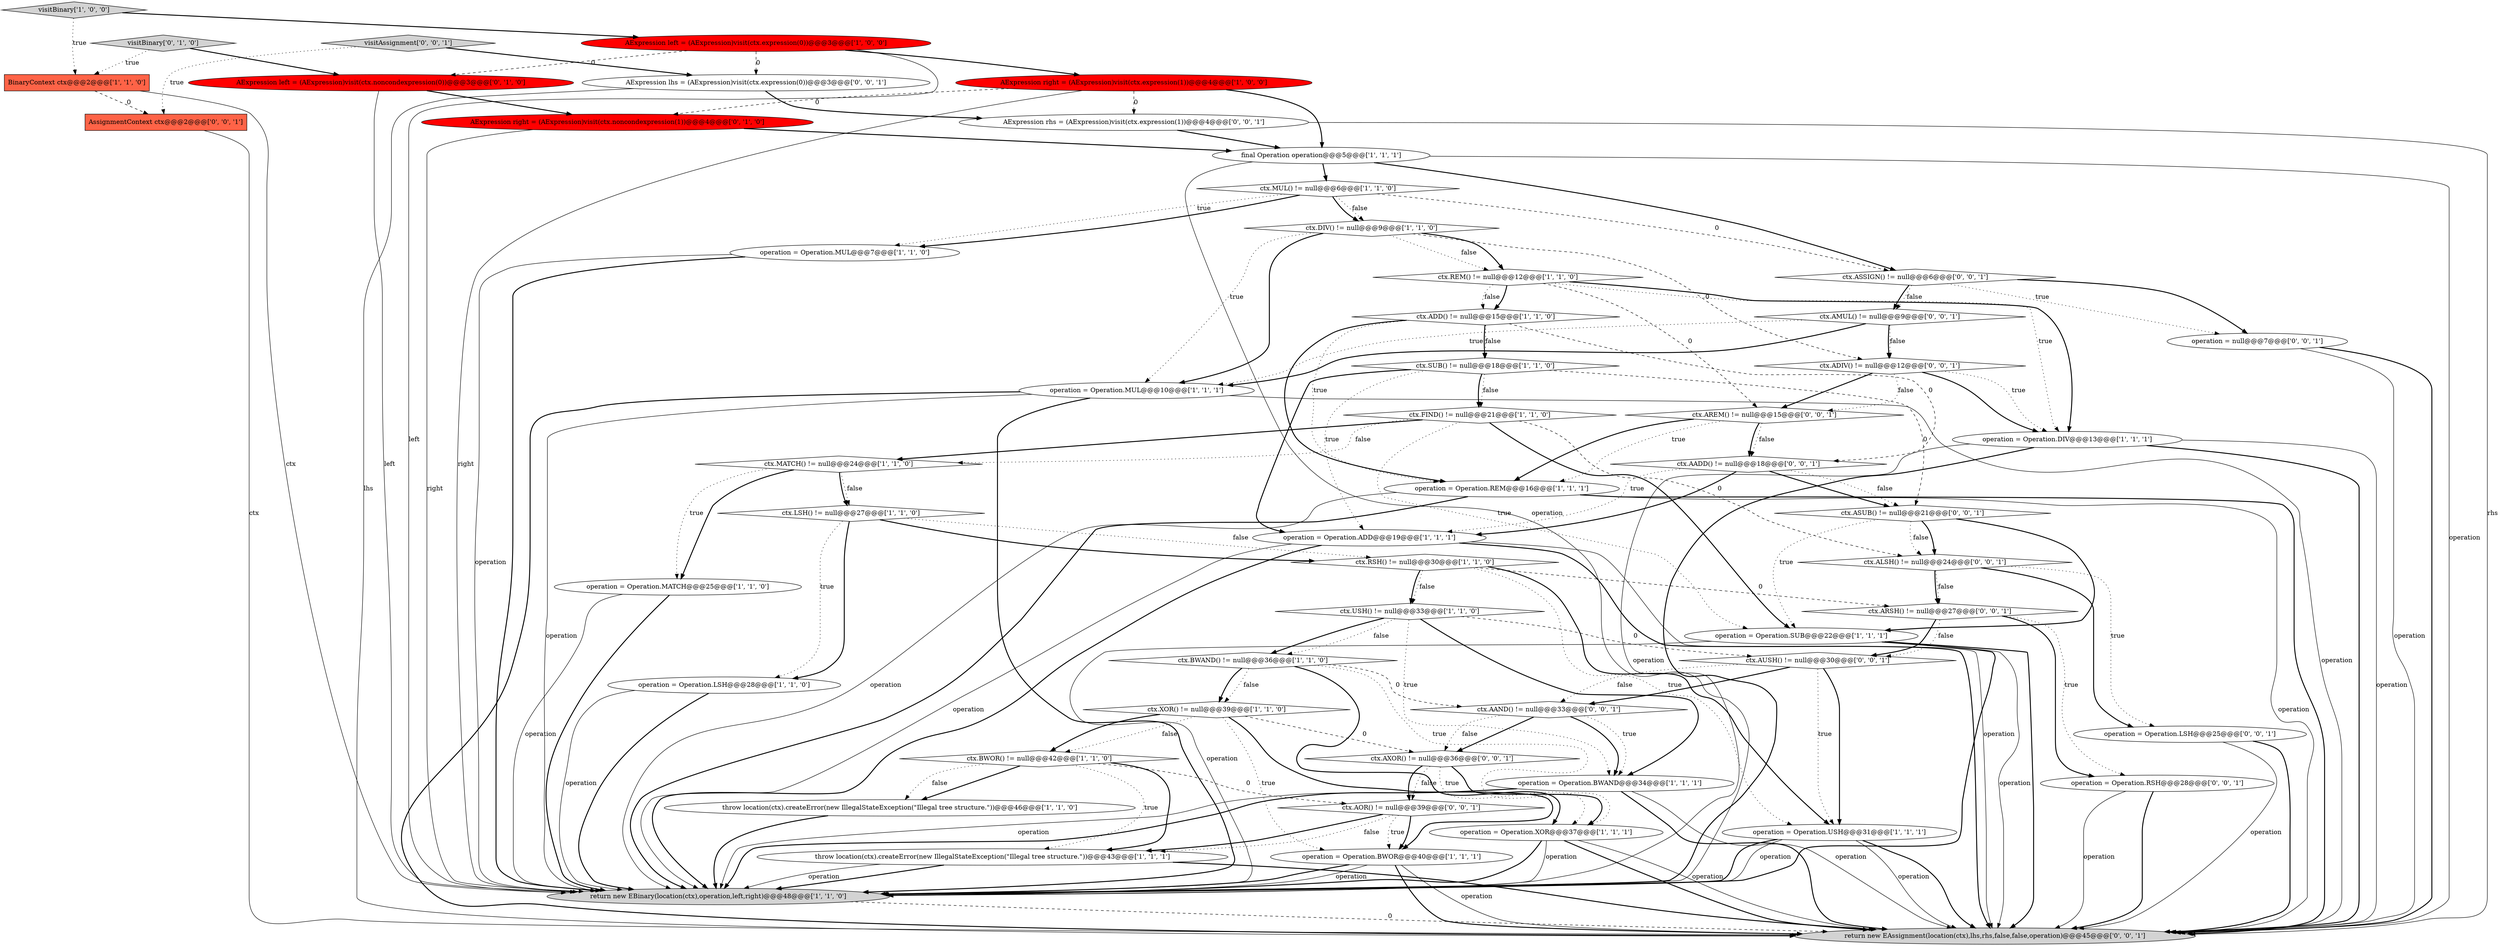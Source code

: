 digraph {
34 [style = filled, label = "AExpression right = (AExpression)visit(ctx.noncondexpression(1))@@@4@@@['0', '1', '0']", fillcolor = red, shape = ellipse image = "AAA1AAABBB2BBB"];
7 [style = filled, label = "operation = Operation.MUL@@@10@@@['1', '1', '1']", fillcolor = white, shape = ellipse image = "AAA0AAABBB1BBB"];
50 [style = filled, label = "ctx.ARSH() != null@@@27@@@['0', '0', '1']", fillcolor = white, shape = diamond image = "AAA0AAABBB3BBB"];
11 [style = filled, label = "ctx.SUB() != null@@@18@@@['1', '1', '0']", fillcolor = white, shape = diamond image = "AAA0AAABBB1BBB"];
41 [style = filled, label = "return new EAssignment(location(ctx),lhs,rhs,false,false,operation)@@@45@@@['0', '0', '1']", fillcolor = lightgray, shape = ellipse image = "AAA0AAABBB3BBB"];
3 [style = filled, label = "return new EBinary(location(ctx),operation,left,right)@@@48@@@['1', '1', '0']", fillcolor = lightgray, shape = ellipse image = "AAA0AAABBB1BBB"];
8 [style = filled, label = "operation = Operation.LSH@@@28@@@['1', '1', '0']", fillcolor = white, shape = ellipse image = "AAA0AAABBB1BBB"];
36 [style = filled, label = "AExpression rhs = (AExpression)visit(ctx.expression(1))@@@4@@@['0', '0', '1']", fillcolor = white, shape = ellipse image = "AAA0AAABBB3BBB"];
44 [style = filled, label = "operation = Operation.RSH@@@28@@@['0', '0', '1']", fillcolor = white, shape = ellipse image = "AAA0AAABBB3BBB"];
55 [style = filled, label = "ctx.AOR() != null@@@39@@@['0', '0', '1']", fillcolor = white, shape = diamond image = "AAA0AAABBB3BBB"];
31 [style = filled, label = "ctx.DIV() != null@@@9@@@['1', '1', '0']", fillcolor = white, shape = diamond image = "AAA0AAABBB1BBB"];
25 [style = filled, label = "final Operation operation@@@5@@@['1', '1', '1']", fillcolor = white, shape = ellipse image = "AAA0AAABBB1BBB"];
18 [style = filled, label = "operation = Operation.ADD@@@19@@@['1', '1', '1']", fillcolor = white, shape = ellipse image = "AAA0AAABBB1BBB"];
40 [style = filled, label = "ctx.ASUB() != null@@@21@@@['0', '0', '1']", fillcolor = white, shape = diamond image = "AAA0AAABBB3BBB"];
46 [style = filled, label = "ctx.AADD() != null@@@18@@@['0', '0', '1']", fillcolor = white, shape = diamond image = "AAA0AAABBB3BBB"];
17 [style = filled, label = "ctx.USH() != null@@@33@@@['1', '1', '0']", fillcolor = white, shape = diamond image = "AAA0AAABBB1BBB"];
13 [style = filled, label = "ctx.BWOR() != null@@@42@@@['1', '1', '0']", fillcolor = white, shape = diamond image = "AAA0AAABBB1BBB"];
0 [style = filled, label = "operation = Operation.BWOR@@@40@@@['1', '1', '1']", fillcolor = white, shape = ellipse image = "AAA0AAABBB1BBB"];
32 [style = filled, label = "throw location(ctx).createError(new IllegalStateException(\"Illegal tree structure.\"))@@@43@@@['1', '1', '1']", fillcolor = white, shape = ellipse image = "AAA0AAABBB1BBB"];
29 [style = filled, label = "ctx.MUL() != null@@@6@@@['1', '1', '0']", fillcolor = white, shape = diamond image = "AAA0AAABBB1BBB"];
14 [style = filled, label = "ctx.LSH() != null@@@27@@@['1', '1', '0']", fillcolor = white, shape = diamond image = "AAA0AAABBB1BBB"];
16 [style = filled, label = "ctx.RSH() != null@@@30@@@['1', '1', '0']", fillcolor = white, shape = diamond image = "AAA0AAABBB1BBB"];
43 [style = filled, label = "operation = null@@@7@@@['0', '0', '1']", fillcolor = white, shape = ellipse image = "AAA0AAABBB3BBB"];
35 [style = filled, label = "visitBinary['0', '1', '0']", fillcolor = lightgray, shape = diamond image = "AAA0AAABBB2BBB"];
21 [style = filled, label = "ctx.MATCH() != null@@@24@@@['1', '1', '0']", fillcolor = white, shape = diamond image = "AAA0AAABBB1BBB"];
4 [style = filled, label = "operation = Operation.DIV@@@13@@@['1', '1', '1']", fillcolor = white, shape = ellipse image = "AAA0AAABBB1BBB"];
22 [style = filled, label = "operation = Operation.BWAND@@@34@@@['1', '1', '1']", fillcolor = white, shape = ellipse image = "AAA0AAABBB1BBB"];
15 [style = filled, label = "operation = Operation.REM@@@16@@@['1', '1', '1']", fillcolor = white, shape = ellipse image = "AAA0AAABBB1BBB"];
51 [style = filled, label = "ctx.AXOR() != null@@@36@@@['0', '0', '1']", fillcolor = white, shape = diamond image = "AAA0AAABBB3BBB"];
39 [style = filled, label = "ctx.AUSH() != null@@@30@@@['0', '0', '1']", fillcolor = white, shape = diamond image = "AAA0AAABBB3BBB"];
53 [style = filled, label = "operation = Operation.LSH@@@25@@@['0', '0', '1']", fillcolor = white, shape = ellipse image = "AAA0AAABBB3BBB"];
12 [style = filled, label = "operation = Operation.XOR@@@37@@@['1', '1', '1']", fillcolor = white, shape = ellipse image = "AAA0AAABBB1BBB"];
28 [style = filled, label = "operation = Operation.MATCH@@@25@@@['1', '1', '0']", fillcolor = white, shape = ellipse image = "AAA0AAABBB1BBB"];
42 [style = filled, label = "ctx.AMUL() != null@@@9@@@['0', '0', '1']", fillcolor = white, shape = diamond image = "AAA0AAABBB3BBB"];
19 [style = filled, label = "AExpression right = (AExpression)visit(ctx.expression(1))@@@4@@@['1', '0', '0']", fillcolor = red, shape = ellipse image = "AAA1AAABBB1BBB"];
27 [style = filled, label = "BinaryContext ctx@@@2@@@['1', '1', '0']", fillcolor = tomato, shape = box image = "AAA0AAABBB1BBB"];
49 [style = filled, label = "AssignmentContext ctx@@@2@@@['0', '0', '1']", fillcolor = tomato, shape = box image = "AAA0AAABBB3BBB"];
1 [style = filled, label = "operation = Operation.SUB@@@22@@@['1', '1', '1']", fillcolor = white, shape = ellipse image = "AAA0AAABBB1BBB"];
2 [style = filled, label = "AExpression left = (AExpression)visit(ctx.expression(0))@@@3@@@['1', '0', '0']", fillcolor = red, shape = ellipse image = "AAA1AAABBB1BBB"];
38 [style = filled, label = "ctx.ASSIGN() != null@@@6@@@['0', '0', '1']", fillcolor = white, shape = diamond image = "AAA0AAABBB3BBB"];
48 [style = filled, label = "ctx.ALSH() != null@@@24@@@['0', '0', '1']", fillcolor = white, shape = diamond image = "AAA0AAABBB3BBB"];
23 [style = filled, label = "ctx.REM() != null@@@12@@@['1', '1', '0']", fillcolor = white, shape = diamond image = "AAA0AAABBB1BBB"];
33 [style = filled, label = "AExpression left = (AExpression)visit(ctx.noncondexpression(0))@@@3@@@['0', '1', '0']", fillcolor = red, shape = ellipse image = "AAA1AAABBB2BBB"];
45 [style = filled, label = "ctx.AREM() != null@@@15@@@['0', '0', '1']", fillcolor = white, shape = diamond image = "AAA0AAABBB3BBB"];
5 [style = filled, label = "operation = Operation.USH@@@31@@@['1', '1', '1']", fillcolor = white, shape = ellipse image = "AAA0AAABBB1BBB"];
52 [style = filled, label = "AExpression lhs = (AExpression)visit(ctx.expression(0))@@@3@@@['0', '0', '1']", fillcolor = white, shape = ellipse image = "AAA0AAABBB3BBB"];
20 [style = filled, label = "ctx.ADD() != null@@@15@@@['1', '1', '0']", fillcolor = white, shape = diamond image = "AAA0AAABBB1BBB"];
9 [style = filled, label = "ctx.XOR() != null@@@39@@@['1', '1', '0']", fillcolor = white, shape = diamond image = "AAA0AAABBB1BBB"];
37 [style = filled, label = "visitAssignment['0', '0', '1']", fillcolor = lightgray, shape = diamond image = "AAA0AAABBB3BBB"];
10 [style = filled, label = "throw location(ctx).createError(new IllegalStateException(\"Illegal tree structure.\"))@@@46@@@['1', '1', '0']", fillcolor = white, shape = ellipse image = "AAA0AAABBB1BBB"];
30 [style = filled, label = "ctx.FIND() != null@@@21@@@['1', '1', '0']", fillcolor = white, shape = diamond image = "AAA0AAABBB1BBB"];
47 [style = filled, label = "ctx.AAND() != null@@@33@@@['0', '0', '1']", fillcolor = white, shape = diamond image = "AAA0AAABBB3BBB"];
26 [style = filled, label = "ctx.BWAND() != null@@@36@@@['1', '1', '0']", fillcolor = white, shape = diamond image = "AAA0AAABBB1BBB"];
54 [style = filled, label = "ctx.ADIV() != null@@@12@@@['0', '0', '1']", fillcolor = white, shape = diamond image = "AAA0AAABBB3BBB"];
24 [style = filled, label = "operation = Operation.MUL@@@7@@@['1', '1', '0']", fillcolor = white, shape = ellipse image = "AAA0AAABBB1BBB"];
6 [style = filled, label = "visitBinary['1', '0', '0']", fillcolor = lightgray, shape = diamond image = "AAA0AAABBB1BBB"];
5->3 [style = bold, label=""];
13->55 [style = dashed, label="0"];
19->3 [style = solid, label="right"];
18->3 [style = bold, label=""];
3->41 [style = dashed, label="0"];
33->3 [style = solid, label="left"];
45->15 [style = dotted, label="true"];
11->40 [style = dashed, label="0"];
18->3 [style = solid, label="operation"];
14->16 [style = dotted, label="false"];
50->44 [style = bold, label=""];
52->41 [style = solid, label="lhs"];
48->53 [style = dotted, label="true"];
26->12 [style = dotted, label="true"];
26->9 [style = bold, label=""];
25->29 [style = bold, label=""];
38->42 [style = bold, label=""];
40->48 [style = dotted, label="false"];
21->28 [style = bold, label=""];
31->7 [style = dotted, label="true"];
47->22 [style = bold, label=""];
19->34 [style = dashed, label="0"];
54->4 [style = dotted, label="true"];
26->12 [style = bold, label=""];
20->46 [style = dashed, label="0"];
23->4 [style = dotted, label="true"];
0->3 [style = solid, label="operation"];
53->41 [style = bold, label=""];
47->51 [style = bold, label=""];
16->5 [style = dotted, label="true"];
15->41 [style = bold, label=""];
7->41 [style = solid, label="operation"];
5->3 [style = solid, label="operation"];
38->42 [style = dotted, label="false"];
39->5 [style = dotted, label="true"];
28->3 [style = solid, label="operation"];
39->47 [style = bold, label=""];
28->3 [style = bold, label=""];
46->18 [style = dotted, label="true"];
32->3 [style = bold, label=""];
20->15 [style = bold, label=""];
20->15 [style = dotted, label="true"];
32->3 [style = solid, label="operation"];
14->16 [style = bold, label=""];
0->3 [style = bold, label=""];
4->3 [style = bold, label=""];
18->41 [style = solid, label="operation"];
4->3 [style = solid, label="operation"];
13->32 [style = bold, label=""];
24->3 [style = solid, label="operation"];
54->45 [style = dotted, label="false"];
1->41 [style = bold, label=""];
2->3 [style = solid, label="left"];
27->3 [style = solid, label="ctx"];
43->41 [style = solid, label="operation"];
50->44 [style = dotted, label="true"];
22->41 [style = bold, label=""];
26->47 [style = dashed, label="0"];
48->50 [style = bold, label=""];
37->49 [style = dotted, label="true"];
16->17 [style = bold, label=""];
9->13 [style = dotted, label="false"];
21->28 [style = dotted, label="true"];
50->39 [style = bold, label=""];
11->18 [style = bold, label=""];
19->25 [style = bold, label=""];
6->2 [style = bold, label=""];
12->41 [style = bold, label=""];
13->32 [style = dotted, label="true"];
5->41 [style = solid, label="operation"];
42->7 [style = dotted, label="true"];
36->25 [style = bold, label=""];
25->3 [style = solid, label="operation"];
36->41 [style = solid, label="rhs"];
44->41 [style = bold, label=""];
8->3 [style = solid, label="operation"];
12->3 [style = solid, label="operation"];
1->41 [style = solid, label="operation"];
29->38 [style = dashed, label="0"];
14->8 [style = bold, label=""];
42->7 [style = bold, label=""];
52->36 [style = bold, label=""];
45->46 [style = bold, label=""];
18->41 [style = bold, label=""];
46->40 [style = bold, label=""];
55->32 [style = bold, label=""];
2->33 [style = dashed, label="0"];
16->17 [style = dotted, label="false"];
24->3 [style = bold, label=""];
11->30 [style = bold, label=""];
42->54 [style = dotted, label="false"];
53->41 [style = solid, label="operation"];
45->46 [style = dotted, label="false"];
39->47 [style = dotted, label="false"];
25->38 [style = bold, label=""];
22->3 [style = solid, label="operation"];
13->10 [style = bold, label=""];
17->39 [style = dashed, label="0"];
23->20 [style = bold, label=""];
9->0 [style = dotted, label="true"];
12->41 [style = solid, label="operation"];
45->15 [style = bold, label=""];
39->5 [style = bold, label=""];
51->12 [style = bold, label=""];
21->14 [style = dotted, label="false"];
4->41 [style = solid, label="operation"];
8->3 [style = bold, label=""];
1->3 [style = bold, label=""];
29->31 [style = dotted, label="false"];
51->12 [style = dotted, label="true"];
15->3 [style = bold, label=""];
46->18 [style = bold, label=""];
51->55 [style = dotted, label="false"];
31->7 [style = bold, label=""];
4->41 [style = bold, label=""];
49->41 [style = solid, label="ctx"];
55->0 [style = dotted, label="true"];
0->41 [style = bold, label=""];
9->51 [style = dashed, label="0"];
22->41 [style = solid, label="operation"];
30->21 [style = bold, label=""];
47->51 [style = dotted, label="false"];
47->22 [style = dotted, label="true"];
30->21 [style = dotted, label="false"];
50->39 [style = dotted, label="false"];
14->8 [style = dotted, label="true"];
48->50 [style = dotted, label="false"];
16->5 [style = bold, label=""];
43->41 [style = bold, label=""];
17->22 [style = dotted, label="true"];
0->41 [style = solid, label="operation"];
32->41 [style = bold, label=""];
7->41 [style = bold, label=""];
12->3 [style = bold, label=""];
37->52 [style = bold, label=""];
13->10 [style = dotted, label="false"];
40->1 [style = dotted, label="true"];
6->27 [style = dotted, label="true"];
29->24 [style = dotted, label="true"];
31->23 [style = dotted, label="false"];
11->30 [style = dotted, label="false"];
38->43 [style = bold, label=""];
55->32 [style = dotted, label="false"];
20->11 [style = bold, label=""];
21->14 [style = bold, label=""];
54->45 [style = bold, label=""];
30->1 [style = dotted, label="true"];
17->26 [style = bold, label=""];
2->19 [style = bold, label=""];
31->23 [style = bold, label=""];
34->25 [style = bold, label=""];
30->1 [style = bold, label=""];
9->0 [style = bold, label=""];
40->48 [style = bold, label=""];
27->49 [style = dashed, label="0"];
25->41 [style = solid, label="operation"];
29->31 [style = bold, label=""];
35->33 [style = bold, label=""];
31->54 [style = dashed, label="0"];
7->3 [style = solid, label="operation"];
44->41 [style = solid, label="operation"];
23->4 [style = bold, label=""];
23->45 [style = dashed, label="0"];
10->3 [style = bold, label=""];
48->53 [style = bold, label=""];
55->0 [style = bold, label=""];
34->3 [style = solid, label="right"];
2->52 [style = dashed, label="0"];
11->18 [style = dotted, label="true"];
17->22 [style = bold, label=""];
54->4 [style = bold, label=""];
26->9 [style = dotted, label="false"];
7->3 [style = bold, label=""];
22->3 [style = bold, label=""];
40->1 [style = bold, label=""];
35->27 [style = dotted, label="true"];
46->40 [style = dotted, label="false"];
15->41 [style = solid, label="operation"];
5->41 [style = bold, label=""];
38->43 [style = dotted, label="true"];
19->36 [style = dashed, label="0"];
51->55 [style = bold, label=""];
30->48 [style = dashed, label="0"];
15->3 [style = solid, label="operation"];
17->26 [style = dotted, label="false"];
16->50 [style = dashed, label="0"];
20->11 [style = dotted, label="false"];
23->20 [style = dotted, label="false"];
1->3 [style = solid, label="operation"];
42->54 [style = bold, label=""];
29->24 [style = bold, label=""];
33->34 [style = bold, label=""];
9->13 [style = bold, label=""];
}

